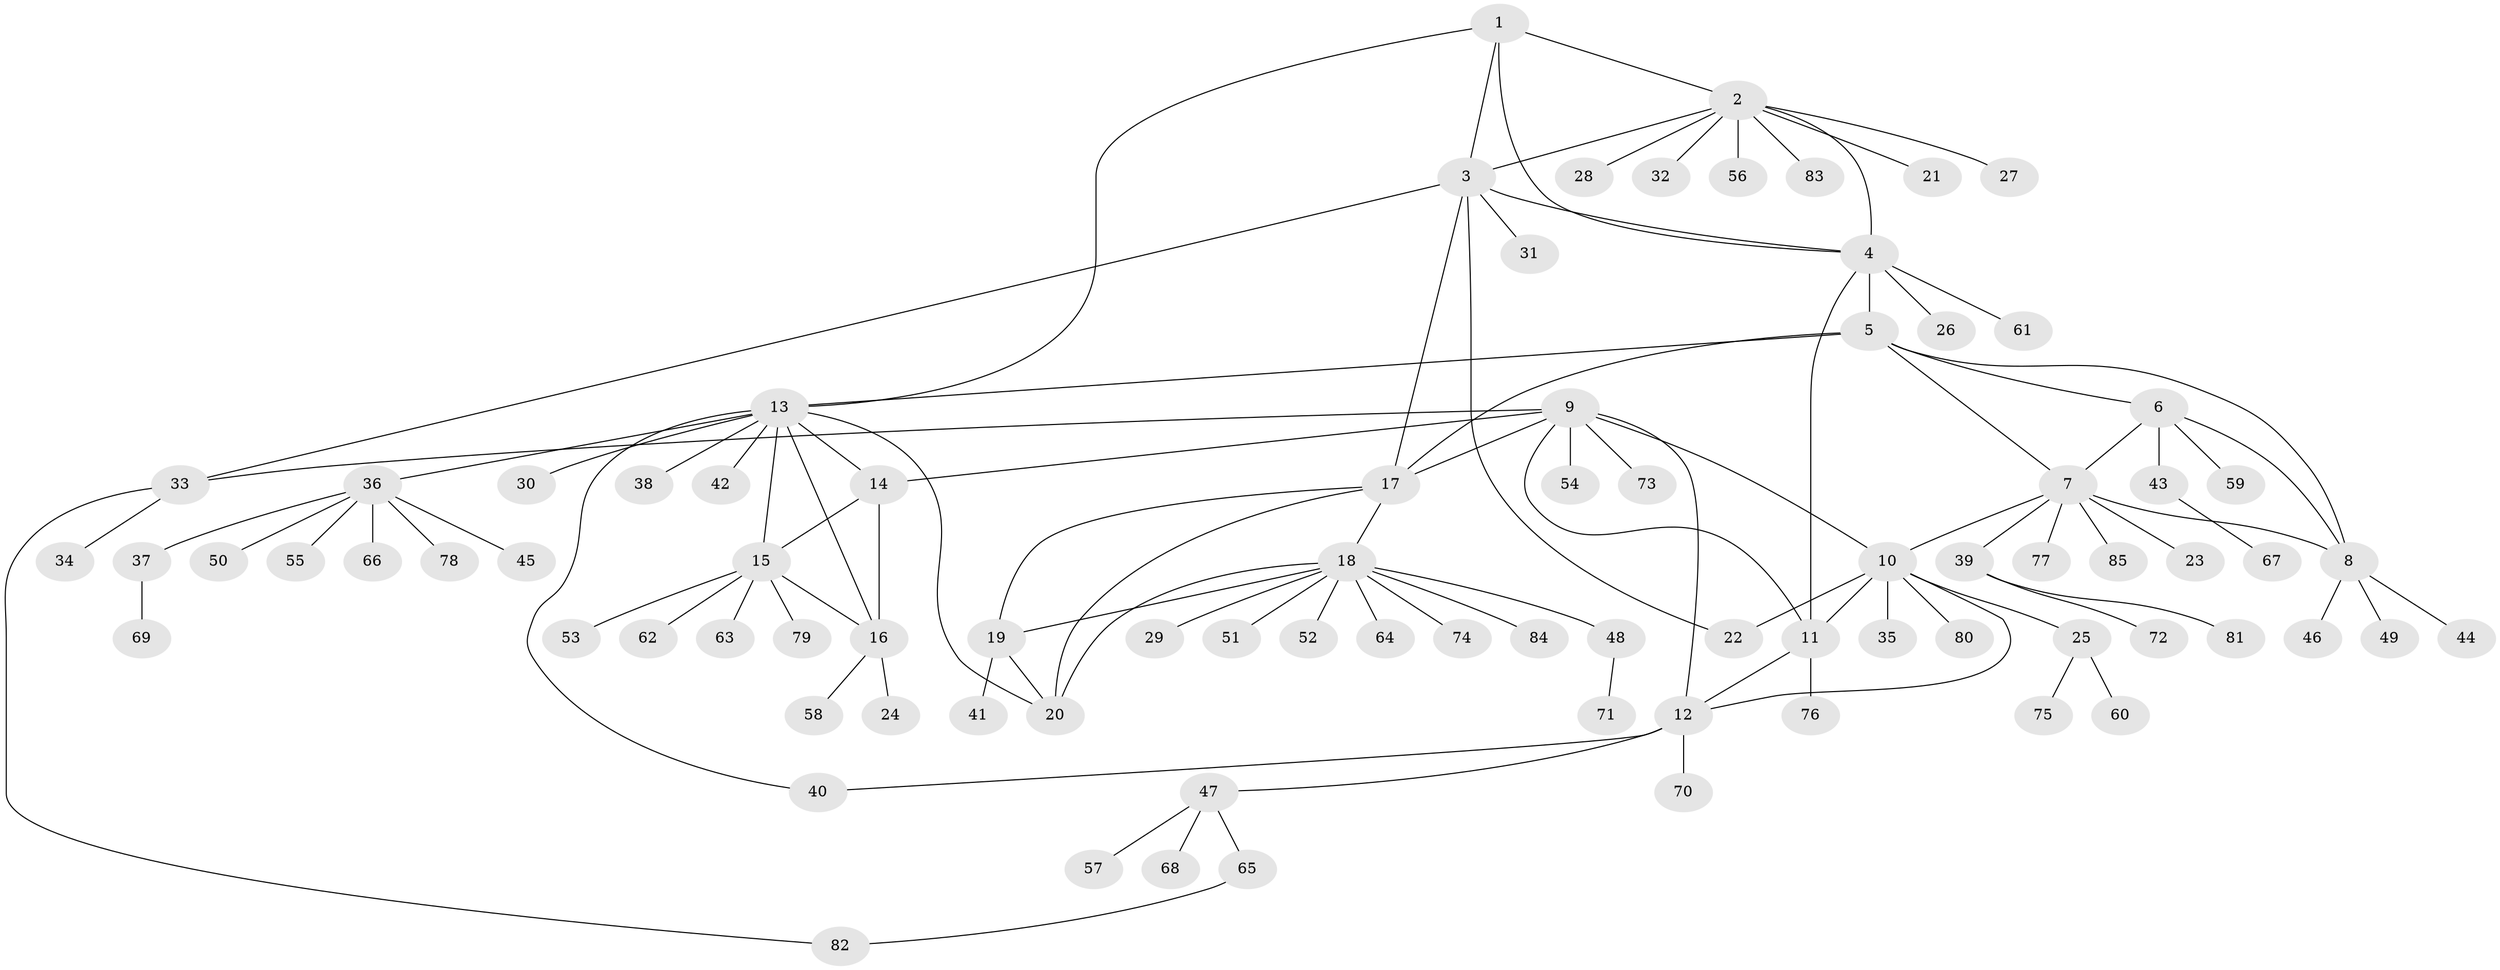 // Generated by graph-tools (version 1.1) at 2025/37/03/09/25 02:37:34]
// undirected, 85 vertices, 109 edges
graph export_dot {
graph [start="1"]
  node [color=gray90,style=filled];
  1;
  2;
  3;
  4;
  5;
  6;
  7;
  8;
  9;
  10;
  11;
  12;
  13;
  14;
  15;
  16;
  17;
  18;
  19;
  20;
  21;
  22;
  23;
  24;
  25;
  26;
  27;
  28;
  29;
  30;
  31;
  32;
  33;
  34;
  35;
  36;
  37;
  38;
  39;
  40;
  41;
  42;
  43;
  44;
  45;
  46;
  47;
  48;
  49;
  50;
  51;
  52;
  53;
  54;
  55;
  56;
  57;
  58;
  59;
  60;
  61;
  62;
  63;
  64;
  65;
  66;
  67;
  68;
  69;
  70;
  71;
  72;
  73;
  74;
  75;
  76;
  77;
  78;
  79;
  80;
  81;
  82;
  83;
  84;
  85;
  1 -- 2;
  1 -- 3;
  1 -- 4;
  1 -- 13;
  2 -- 3;
  2 -- 4;
  2 -- 21;
  2 -- 27;
  2 -- 28;
  2 -- 32;
  2 -- 56;
  2 -- 83;
  3 -- 4;
  3 -- 17;
  3 -- 22;
  3 -- 31;
  3 -- 33;
  4 -- 5;
  4 -- 11;
  4 -- 26;
  4 -- 61;
  5 -- 6;
  5 -- 7;
  5 -- 8;
  5 -- 13;
  5 -- 17;
  6 -- 7;
  6 -- 8;
  6 -- 43;
  6 -- 59;
  7 -- 8;
  7 -- 10;
  7 -- 23;
  7 -- 39;
  7 -- 77;
  7 -- 85;
  8 -- 44;
  8 -- 46;
  8 -- 49;
  9 -- 10;
  9 -- 11;
  9 -- 12;
  9 -- 14;
  9 -- 17;
  9 -- 33;
  9 -- 54;
  9 -- 73;
  10 -- 11;
  10 -- 12;
  10 -- 22;
  10 -- 25;
  10 -- 35;
  10 -- 80;
  11 -- 12;
  11 -- 76;
  12 -- 40;
  12 -- 47;
  12 -- 70;
  13 -- 14;
  13 -- 15;
  13 -- 16;
  13 -- 20;
  13 -- 30;
  13 -- 36;
  13 -- 38;
  13 -- 40;
  13 -- 42;
  14 -- 15;
  14 -- 16;
  15 -- 16;
  15 -- 53;
  15 -- 62;
  15 -- 63;
  15 -- 79;
  16 -- 24;
  16 -- 58;
  17 -- 18;
  17 -- 19;
  17 -- 20;
  18 -- 19;
  18 -- 20;
  18 -- 29;
  18 -- 48;
  18 -- 51;
  18 -- 52;
  18 -- 64;
  18 -- 74;
  18 -- 84;
  19 -- 20;
  19 -- 41;
  25 -- 60;
  25 -- 75;
  33 -- 34;
  33 -- 82;
  36 -- 37;
  36 -- 45;
  36 -- 50;
  36 -- 55;
  36 -- 66;
  36 -- 78;
  37 -- 69;
  39 -- 72;
  39 -- 81;
  43 -- 67;
  47 -- 57;
  47 -- 65;
  47 -- 68;
  48 -- 71;
  65 -- 82;
}
